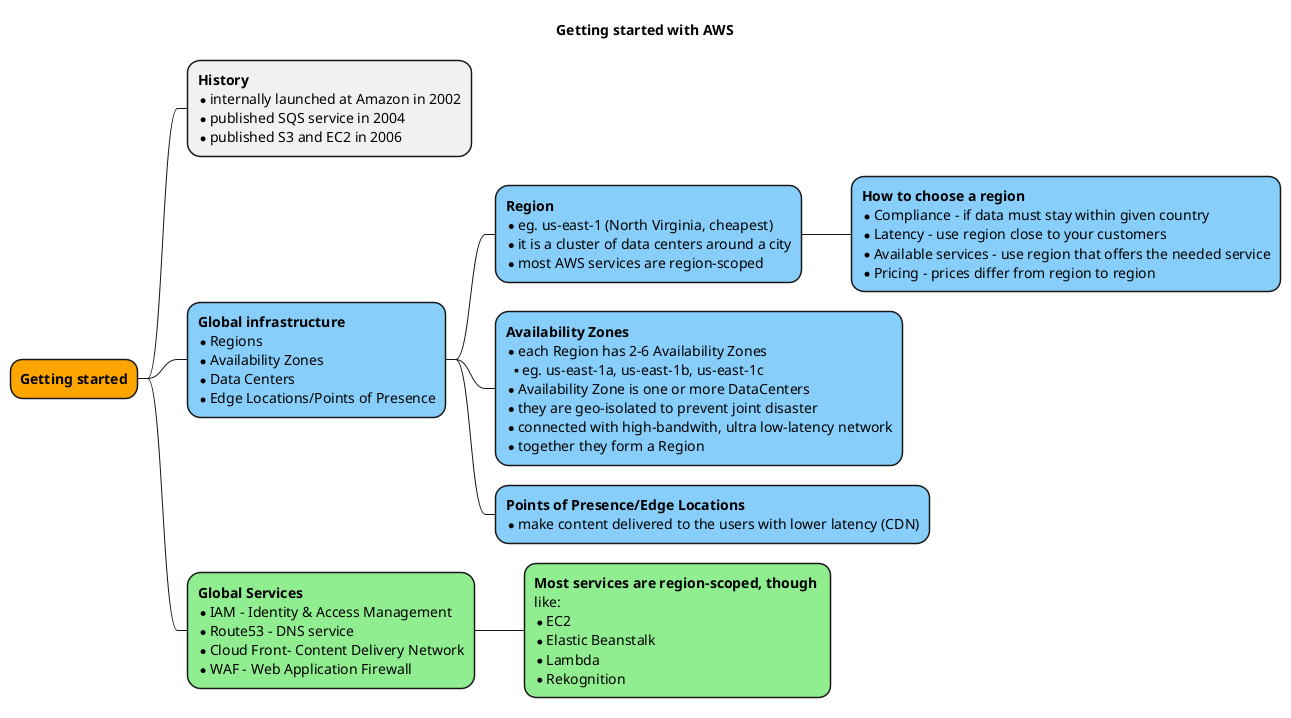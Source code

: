 @startmindmap mindmap

title Getting started with AWS

<style>
mindmapDiagram {
  .infra {
    BackgroundColor LightSkyBlue
  }
  .services {
    BackgroundColor LightGreen
  }
}
</style>

*[#Orange] <b>Getting started
 * <b>History</b>\n*internally launched at Amazon in 2002\n*published SQS service in 2004\n*published S3 and EC2 in 2006
 * <b>Global infrastructure</b>\n*Regions\n*Availability Zones\n*Data Centers\n*Edge Locations/Points of Presence<<infra>>
  * <b>Region</b>\n*eg. us-east-1 (North Virginia, cheapest)\n*it is a cluster of data centers around a city\n*most AWS services are region-scoped<<infra>>
   * <b>How to choose a region</b>\n*Compliance - if data must stay within given country\n*Latency - use region close to your customers\n*Available services - use region that offers the needed service\n*Pricing - prices differ from region to region<<infra>>
  * <b>Availability Zones</b>\n*each Region has 2-6 Availability Zones\n**eg. us-east-1a, us-east-1b, us-east-1c\n*Availability Zone is one or more DataCenters\n*they are geo-isolated to prevent joint disaster\n*connected with high-bandwith, ultra low-latency network\n*together they form a Region<<infra>>
  * <b>Points of Presence/Edge Locations</b>\n*make content delivered to the users with lower latency (CDN)<<infra>>
 * <b>Global Services</b>\n*IAM - Identity & Access Management\n*Route53 - DNS service\n*Cloud Front- Content Delivery Network\n*WAF - Web Application Firewall<<services>>
  * <b>Most services are region-scoped, though </b>\nlike:\n*EC2\n*Elastic Beanstalk\n*Lambda\n*Rekognition<<services>>
@endmindmap